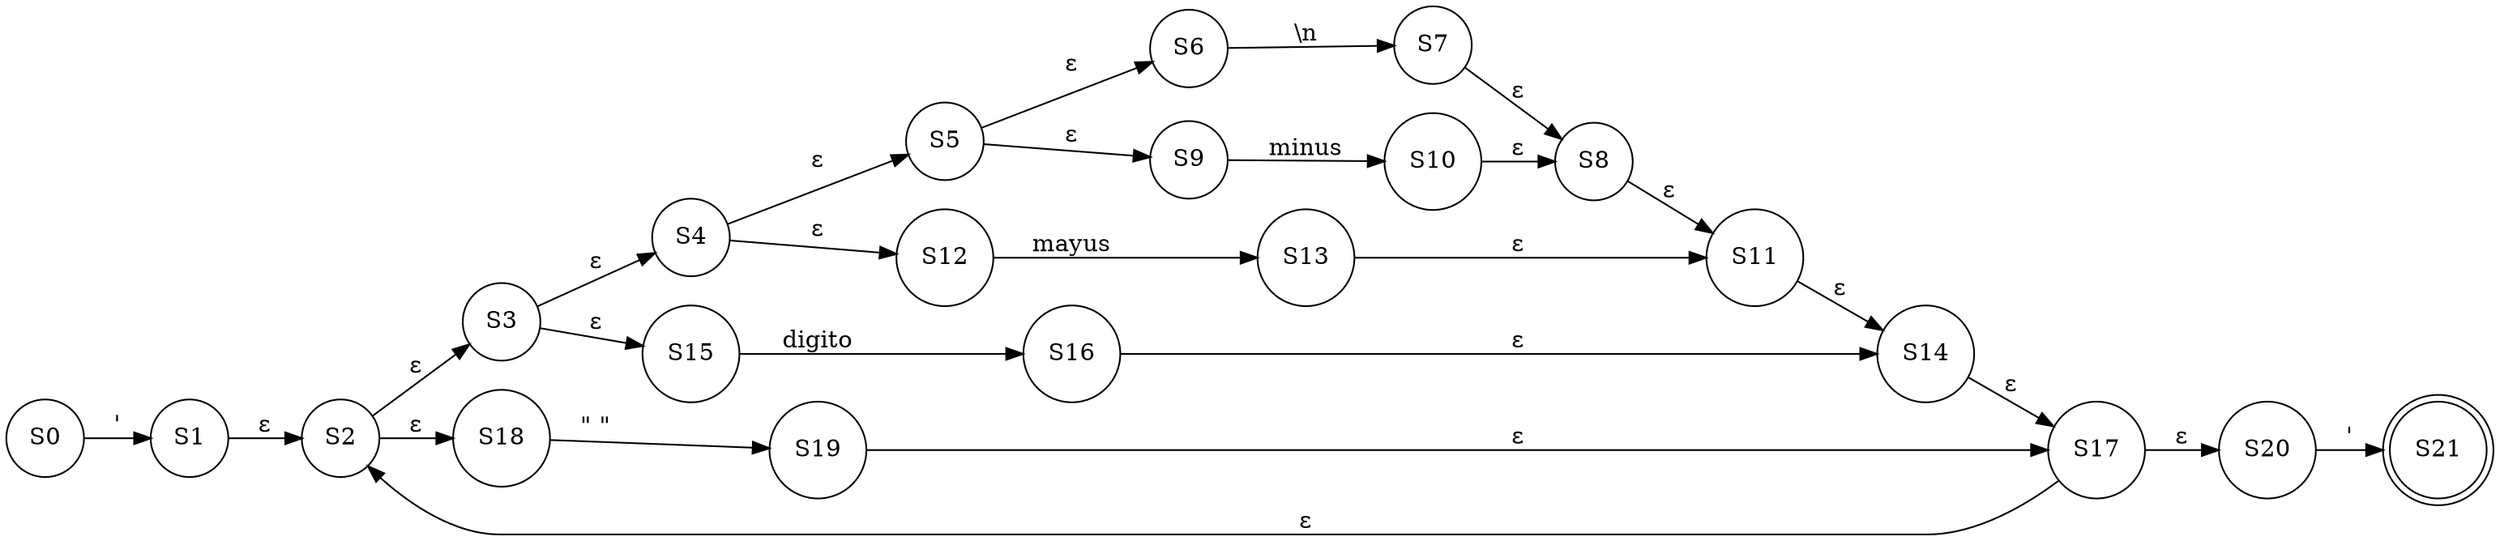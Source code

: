 digraph grafica{
rankdir=LR;
forcelabels= true;
node [shape = circle];
S0;
S1;
S2;
S3;
S4;
S5;
S6;
S7;
S8;
S9;
S10;
S11;
S12;
S13;
S14;
S15;
S16;
S17;
S18;
S19;
S20;
S21[shape = doublecircle];
S0->S1[label="\'"]
S5->S6[label="ε"]
S5->S9[label="ε"]
S6->S7[label="\\n"]
S7->S8[label="ε"]
S9->S10[label="minus"]
S10->S8[label="ε"]
S4->S5[label="ε"]
S4->S12[label="ε"]
S8->S11[label="ε"]
S12->S13[label="mayus"]
S13->S11[label="ε"]
S3->S4[label="ε"]
S3->S15[label="ε"]
S11->S14[label="ε"]
S15->S16[label="digito"]
S16->S14[label="ε"]
S2->S3[label="ε"]
S2->S18[label="ε"]
S14->S17[label="ε"]
S18->S19[label="\" \""]
S19->S17[label="ε"]
S1->S2[label="ε"]
S17->S2[label="ε"]
S17->S20[label="ε"]
S20->S21[label="\'"]

}